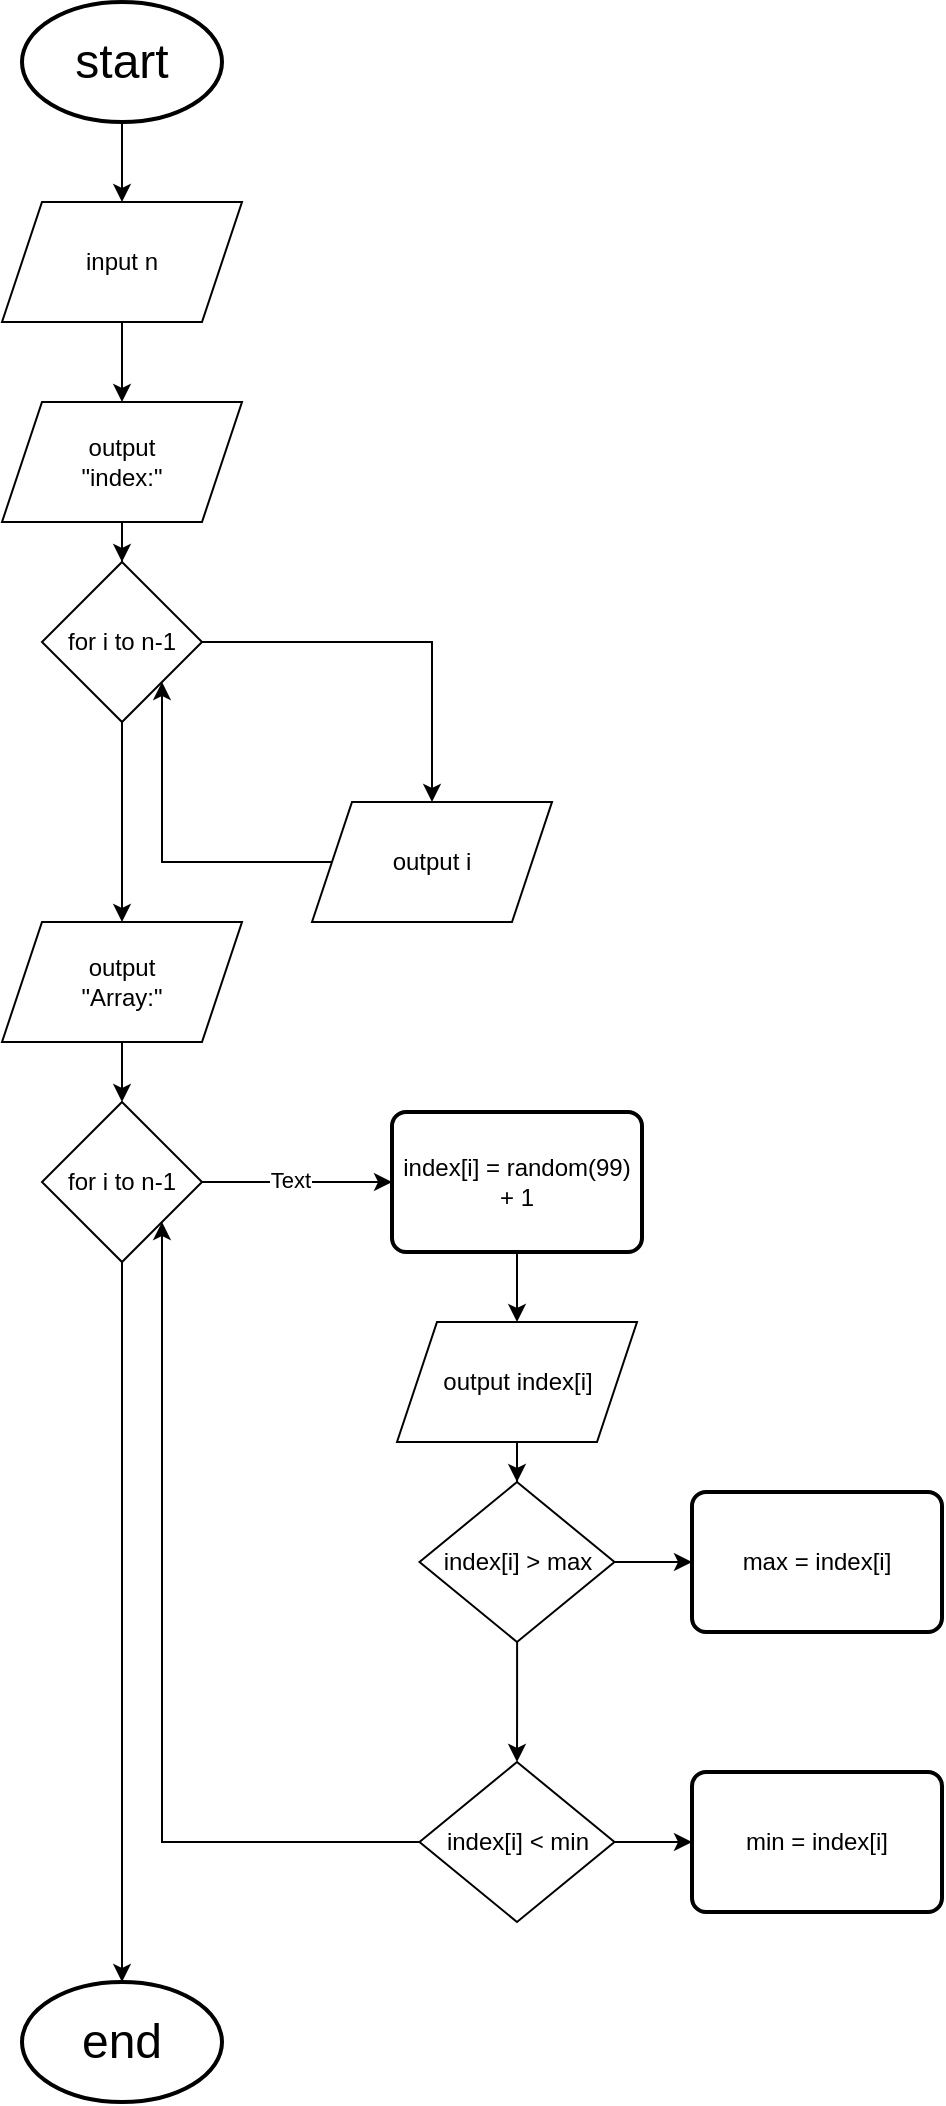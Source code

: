 <mxfile version="25.0.3">
  <diagram name="Page-1" id="TaJCGNgJkhRuuLSZgweM">
    <mxGraphModel dx="1434" dy="746" grid="1" gridSize="10" guides="1" tooltips="1" connect="1" arrows="1" fold="1" page="1" pageScale="1" pageWidth="850" pageHeight="1100" math="0" shadow="0">
      <root>
        <mxCell id="0" />
        <mxCell id="1" parent="0" />
        <mxCell id="mqyeaX6rnHHIdF-Rm4XA-11" style="edgeStyle=orthogonalEdgeStyle;rounded=0;orthogonalLoop=1;jettySize=auto;html=1;entryX=0.5;entryY=0;entryDx=0;entryDy=0;" edge="1" parent="1" source="mqyeaX6rnHHIdF-Rm4XA-1" target="mqyeaX6rnHHIdF-Rm4XA-4">
          <mxGeometry relative="1" as="geometry" />
        </mxCell>
        <mxCell id="mqyeaX6rnHHIdF-Rm4XA-1" value="&lt;font style=&quot;font-size: 24px;&quot;&gt;start&lt;/font&gt;" style="strokeWidth=2;html=1;shape=mxgraph.flowchart.start_1;whiteSpace=wrap;" vertex="1" parent="1">
          <mxGeometry x="375" y="40" width="100" height="60" as="geometry" />
        </mxCell>
        <mxCell id="mqyeaX6rnHHIdF-Rm4XA-2" value="&lt;font style=&quot;font-size: 24px;&quot;&gt;end&lt;/font&gt;" style="strokeWidth=2;html=1;shape=mxgraph.flowchart.start_1;whiteSpace=wrap;" vertex="1" parent="1">
          <mxGeometry x="375" y="1030" width="100" height="60" as="geometry" />
        </mxCell>
        <mxCell id="mqyeaX6rnHHIdF-Rm4XA-12" style="edgeStyle=orthogonalEdgeStyle;rounded=0;orthogonalLoop=1;jettySize=auto;html=1;entryX=0.5;entryY=0;entryDx=0;entryDy=0;" edge="1" parent="1" source="mqyeaX6rnHHIdF-Rm4XA-4" target="mqyeaX6rnHHIdF-Rm4XA-5">
          <mxGeometry relative="1" as="geometry" />
        </mxCell>
        <mxCell id="mqyeaX6rnHHIdF-Rm4XA-4" value="input n" style="shape=parallelogram;perimeter=parallelogramPerimeter;whiteSpace=wrap;html=1;fixedSize=1;" vertex="1" parent="1">
          <mxGeometry x="365" y="140" width="120" height="60" as="geometry" />
        </mxCell>
        <mxCell id="mqyeaX6rnHHIdF-Rm4XA-13" style="edgeStyle=orthogonalEdgeStyle;rounded=0;orthogonalLoop=1;jettySize=auto;html=1;entryX=0.5;entryY=0;entryDx=0;entryDy=0;" edge="1" parent="1" source="mqyeaX6rnHHIdF-Rm4XA-5" target="mqyeaX6rnHHIdF-Rm4XA-6">
          <mxGeometry relative="1" as="geometry" />
        </mxCell>
        <mxCell id="mqyeaX6rnHHIdF-Rm4XA-5" value="output&lt;div&gt;&quot;index:&quot;&lt;/div&gt;" style="shape=parallelogram;perimeter=parallelogramPerimeter;whiteSpace=wrap;html=1;fixedSize=1;" vertex="1" parent="1">
          <mxGeometry x="365" y="240" width="120" height="60" as="geometry" />
        </mxCell>
        <mxCell id="mqyeaX6rnHHIdF-Rm4XA-8" style="edgeStyle=orthogonalEdgeStyle;rounded=0;orthogonalLoop=1;jettySize=auto;html=1;entryX=0.5;entryY=0;entryDx=0;entryDy=0;" edge="1" parent="1" source="mqyeaX6rnHHIdF-Rm4XA-6" target="mqyeaX6rnHHIdF-Rm4XA-7">
          <mxGeometry relative="1" as="geometry" />
        </mxCell>
        <mxCell id="mqyeaX6rnHHIdF-Rm4XA-16" style="edgeStyle=orthogonalEdgeStyle;rounded=0;orthogonalLoop=1;jettySize=auto;html=1;entryX=0.5;entryY=0;entryDx=0;entryDy=0;" edge="1" parent="1" source="mqyeaX6rnHHIdF-Rm4XA-6" target="mqyeaX6rnHHIdF-Rm4XA-15">
          <mxGeometry relative="1" as="geometry" />
        </mxCell>
        <mxCell id="mqyeaX6rnHHIdF-Rm4XA-6" value="for i to n-1" style="rhombus;whiteSpace=wrap;html=1;" vertex="1" parent="1">
          <mxGeometry x="385" y="320" width="80" height="80" as="geometry" />
        </mxCell>
        <mxCell id="mqyeaX6rnHHIdF-Rm4XA-14" style="edgeStyle=orthogonalEdgeStyle;rounded=0;orthogonalLoop=1;jettySize=auto;html=1;entryX=1;entryY=1;entryDx=0;entryDy=0;" edge="1" parent="1" source="mqyeaX6rnHHIdF-Rm4XA-7" target="mqyeaX6rnHHIdF-Rm4XA-6">
          <mxGeometry relative="1" as="geometry">
            <Array as="points">
              <mxPoint x="445" y="470" />
            </Array>
          </mxGeometry>
        </mxCell>
        <mxCell id="mqyeaX6rnHHIdF-Rm4XA-7" value="output i" style="shape=parallelogram;perimeter=parallelogramPerimeter;whiteSpace=wrap;html=1;fixedSize=1;" vertex="1" parent="1">
          <mxGeometry x="520" y="440" width="120" height="60" as="geometry" />
        </mxCell>
        <mxCell id="mqyeaX6rnHHIdF-Rm4XA-18" style="edgeStyle=orthogonalEdgeStyle;rounded=0;orthogonalLoop=1;jettySize=auto;html=1;entryX=0.5;entryY=0;entryDx=0;entryDy=0;" edge="1" parent="1" source="mqyeaX6rnHHIdF-Rm4XA-15" target="mqyeaX6rnHHIdF-Rm4XA-17">
          <mxGeometry relative="1" as="geometry" />
        </mxCell>
        <mxCell id="mqyeaX6rnHHIdF-Rm4XA-15" value="output&lt;div&gt;&quot;Array:&quot;&lt;/div&gt;" style="shape=parallelogram;perimeter=parallelogramPerimeter;whiteSpace=wrap;html=1;fixedSize=1;" vertex="1" parent="1">
          <mxGeometry x="365" y="500" width="120" height="60" as="geometry" />
        </mxCell>
        <mxCell id="mqyeaX6rnHHIdF-Rm4XA-34" style="edgeStyle=orthogonalEdgeStyle;rounded=0;orthogonalLoop=1;jettySize=auto;html=1;entryX=0;entryY=0.5;entryDx=0;entryDy=0;" edge="1" parent="1" source="mqyeaX6rnHHIdF-Rm4XA-17" target="mqyeaX6rnHHIdF-Rm4XA-19">
          <mxGeometry relative="1" as="geometry" />
        </mxCell>
        <mxCell id="mqyeaX6rnHHIdF-Rm4XA-38" value="Text" style="edgeLabel;html=1;align=center;verticalAlign=middle;resizable=0;points=[];" vertex="1" connectable="0" parent="mqyeaX6rnHHIdF-Rm4XA-34">
          <mxGeometry x="-0.074" y="1" relative="1" as="geometry">
            <mxPoint as="offset" />
          </mxGeometry>
        </mxCell>
        <mxCell id="mqyeaX6rnHHIdF-Rm4XA-17" value="for i to n-1" style="rhombus;whiteSpace=wrap;html=1;" vertex="1" parent="1">
          <mxGeometry x="385" y="590" width="80" height="80" as="geometry" />
        </mxCell>
        <mxCell id="mqyeaX6rnHHIdF-Rm4XA-35" style="edgeStyle=orthogonalEdgeStyle;rounded=0;orthogonalLoop=1;jettySize=auto;html=1;entryX=0.5;entryY=0;entryDx=0;entryDy=0;" edge="1" parent="1" source="mqyeaX6rnHHIdF-Rm4XA-19" target="mqyeaX6rnHHIdF-Rm4XA-20">
          <mxGeometry relative="1" as="geometry" />
        </mxCell>
        <mxCell id="mqyeaX6rnHHIdF-Rm4XA-19" value="index[i] = random(99) + 1" style="rounded=1;whiteSpace=wrap;html=1;absoluteArcSize=1;arcSize=14;strokeWidth=2;" vertex="1" parent="1">
          <mxGeometry x="560" y="595" width="125" height="70" as="geometry" />
        </mxCell>
        <mxCell id="mqyeaX6rnHHIdF-Rm4XA-37" style="edgeStyle=orthogonalEdgeStyle;rounded=0;orthogonalLoop=1;jettySize=auto;html=1;entryX=0.5;entryY=0;entryDx=0;entryDy=0;" edge="1" parent="1" source="mqyeaX6rnHHIdF-Rm4XA-20" target="mqyeaX6rnHHIdF-Rm4XA-21">
          <mxGeometry relative="1" as="geometry" />
        </mxCell>
        <mxCell id="mqyeaX6rnHHIdF-Rm4XA-20" value="output index[i]" style="shape=parallelogram;perimeter=parallelogramPerimeter;whiteSpace=wrap;html=1;fixedSize=1;" vertex="1" parent="1">
          <mxGeometry x="562.5" y="700" width="120" height="60" as="geometry" />
        </mxCell>
        <mxCell id="mqyeaX6rnHHIdF-Rm4XA-28" style="edgeStyle=orthogonalEdgeStyle;rounded=0;orthogonalLoop=1;jettySize=auto;html=1;entryX=0;entryY=0.5;entryDx=0;entryDy=0;" edge="1" parent="1" source="mqyeaX6rnHHIdF-Rm4XA-21" target="mqyeaX6rnHHIdF-Rm4XA-23">
          <mxGeometry relative="1" as="geometry" />
        </mxCell>
        <mxCell id="mqyeaX6rnHHIdF-Rm4XA-30" style="edgeStyle=orthogonalEdgeStyle;rounded=0;orthogonalLoop=1;jettySize=auto;html=1;entryX=0.5;entryY=0;entryDx=0;entryDy=0;" edge="1" parent="1" source="mqyeaX6rnHHIdF-Rm4XA-21" target="mqyeaX6rnHHIdF-Rm4XA-22">
          <mxGeometry relative="1" as="geometry" />
        </mxCell>
        <mxCell id="mqyeaX6rnHHIdF-Rm4XA-21" value="index[i] &amp;gt; max" style="rhombus;whiteSpace=wrap;html=1;" vertex="1" parent="1">
          <mxGeometry x="573.75" y="780" width="97.5" height="80" as="geometry" />
        </mxCell>
        <mxCell id="mqyeaX6rnHHIdF-Rm4XA-27" style="edgeStyle=orthogonalEdgeStyle;rounded=0;orthogonalLoop=1;jettySize=auto;html=1;entryX=0;entryY=0.5;entryDx=0;entryDy=0;" edge="1" parent="1" source="mqyeaX6rnHHIdF-Rm4XA-22" target="mqyeaX6rnHHIdF-Rm4XA-24">
          <mxGeometry relative="1" as="geometry" />
        </mxCell>
        <mxCell id="mqyeaX6rnHHIdF-Rm4XA-32" style="edgeStyle=orthogonalEdgeStyle;rounded=0;orthogonalLoop=1;jettySize=auto;html=1;entryX=1;entryY=1;entryDx=0;entryDy=0;" edge="1" parent="1" source="mqyeaX6rnHHIdF-Rm4XA-22" target="mqyeaX6rnHHIdF-Rm4XA-17">
          <mxGeometry relative="1" as="geometry" />
        </mxCell>
        <mxCell id="mqyeaX6rnHHIdF-Rm4XA-22" value="index[i] &amp;lt; min" style="rhombus;whiteSpace=wrap;html=1;" vertex="1" parent="1">
          <mxGeometry x="573.75" y="920" width="97.5" height="80" as="geometry" />
        </mxCell>
        <mxCell id="mqyeaX6rnHHIdF-Rm4XA-23" value="max = index[i]" style="rounded=1;whiteSpace=wrap;html=1;absoluteArcSize=1;arcSize=14;strokeWidth=2;" vertex="1" parent="1">
          <mxGeometry x="710" y="785" width="125" height="70" as="geometry" />
        </mxCell>
        <mxCell id="mqyeaX6rnHHIdF-Rm4XA-24" value="min = index[i]" style="rounded=1;whiteSpace=wrap;html=1;absoluteArcSize=1;arcSize=14;strokeWidth=2;" vertex="1" parent="1">
          <mxGeometry x="710" y="925" width="125" height="70" as="geometry" />
        </mxCell>
        <mxCell id="mqyeaX6rnHHIdF-Rm4XA-33" style="edgeStyle=orthogonalEdgeStyle;rounded=0;orthogonalLoop=1;jettySize=auto;html=1;entryX=0.5;entryY=0;entryDx=0;entryDy=0;entryPerimeter=0;" edge="1" parent="1" source="mqyeaX6rnHHIdF-Rm4XA-17" target="mqyeaX6rnHHIdF-Rm4XA-2">
          <mxGeometry relative="1" as="geometry" />
        </mxCell>
      </root>
    </mxGraphModel>
  </diagram>
</mxfile>
